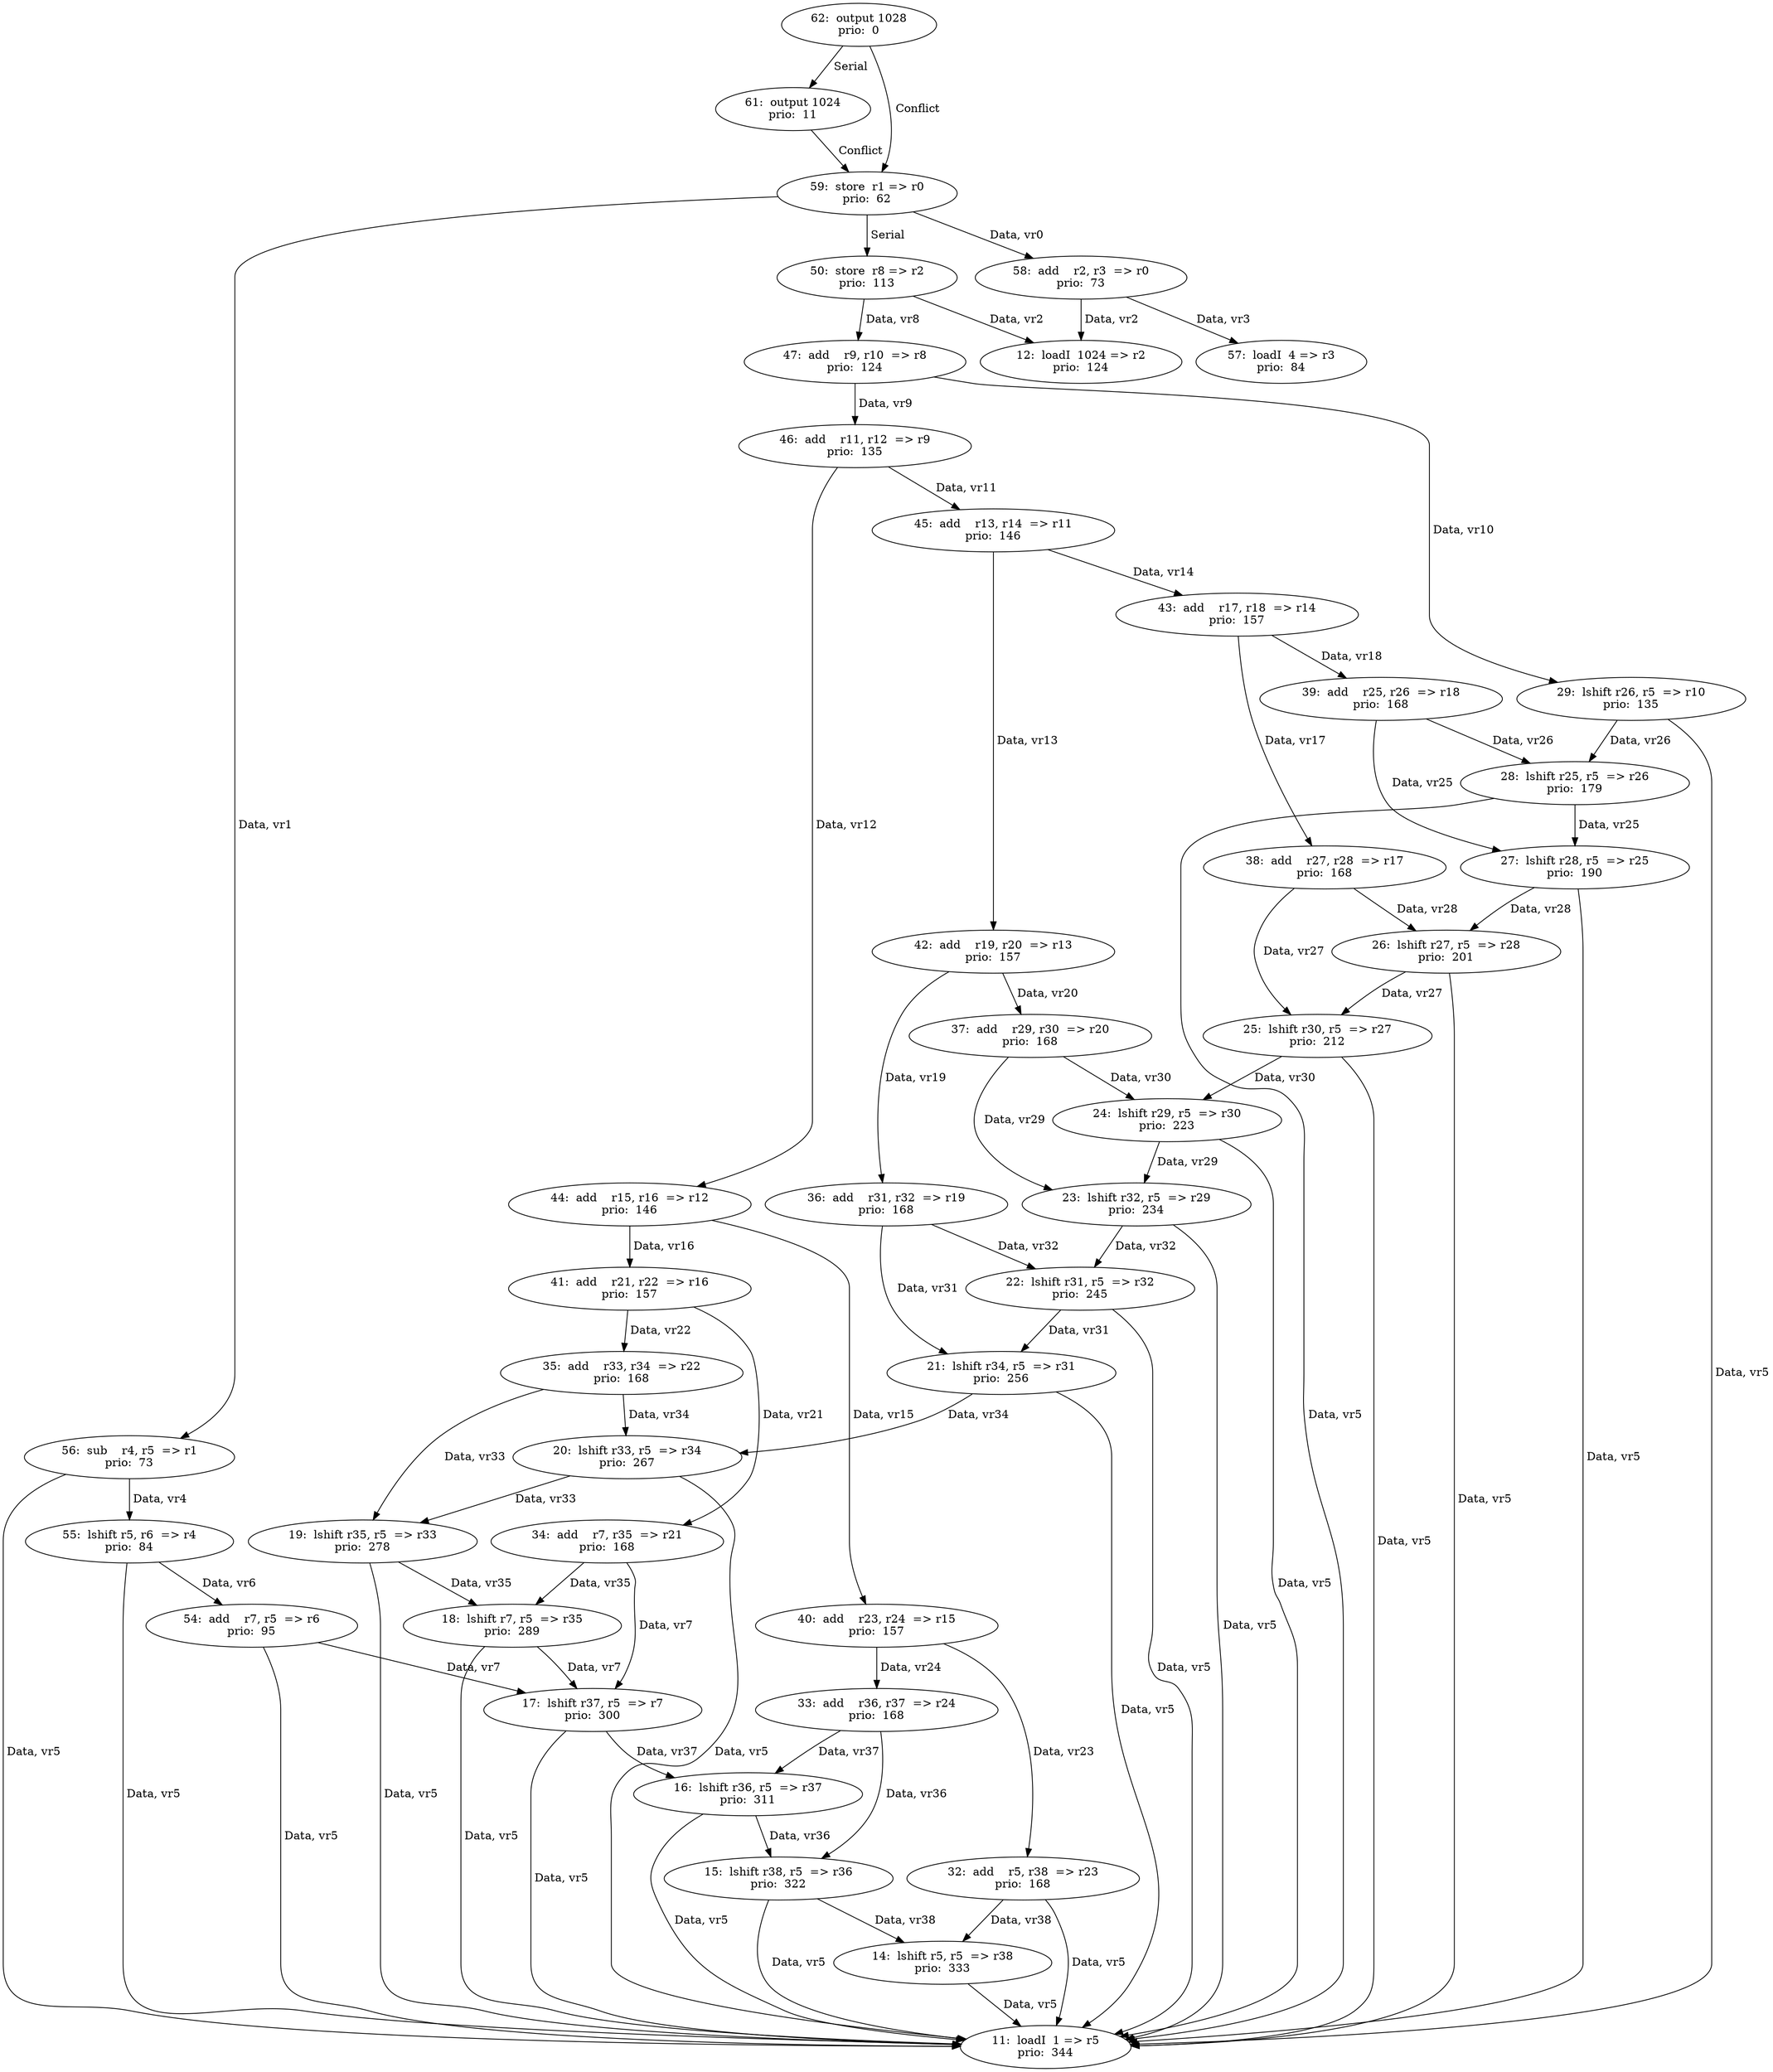 digraph DG {
  11 [label="11:  loadI  1 => r5
prio:  344"];
  12 [label="12:  loadI  1024 => r2
prio:  124"];
  14 [label="14:  lshift r5, r5  => r38
prio:  333"];
  15 [label="15:  lshift r38, r5  => r36
prio:  322"];
  16 [label="16:  lshift r36, r5  => r37
prio:  311"];
  17 [label="17:  lshift r37, r5  => r7
prio:  300"];
  18 [label="18:  lshift r7, r5  => r35
prio:  289"];
  19 [label="19:  lshift r35, r5  => r33
prio:  278"];
  20 [label="20:  lshift r33, r5  => r34
prio:  267"];
  21 [label="21:  lshift r34, r5  => r31
prio:  256"];
  22 [label="22:  lshift r31, r5  => r32
prio:  245"];
  23 [label="23:  lshift r32, r5  => r29
prio:  234"];
  24 [label="24:  lshift r29, r5  => r30
prio:  223"];
  25 [label="25:  lshift r30, r5  => r27
prio:  212"];
  26 [label="26:  lshift r27, r5  => r28
prio:  201"];
  27 [label="27:  lshift r28, r5  => r25
prio:  190"];
  28 [label="28:  lshift r25, r5  => r26
prio:  179"];
  29 [label="29:  lshift r26, r5  => r10
prio:  135"];
  32 [label="32:  add    r5, r38  => r23
prio:  168"];
  33 [label="33:  add    r36, r37  => r24
prio:  168"];
  34 [label="34:  add    r7, r35  => r21
prio:  168"];
  35 [label="35:  add    r33, r34  => r22
prio:  168"];
  36 [label="36:  add    r31, r32  => r19
prio:  168"];
  37 [label="37:  add    r29, r30  => r20
prio:  168"];
  38 [label="38:  add    r27, r28  => r17
prio:  168"];
  39 [label="39:  add    r25, r26  => r18
prio:  168"];
  40 [label="40:  add    r23, r24  => r15
prio:  157"];
  41 [label="41:  add    r21, r22  => r16
prio:  157"];
  42 [label="42:  add    r19, r20  => r13
prio:  157"];
  43 [label="43:  add    r17, r18  => r14
prio:  157"];
  44 [label="44:  add    r15, r16  => r12
prio:  146"];
  45 [label="45:  add    r13, r14  => r11
prio:  146"];
  46 [label="46:  add    r11, r12  => r9
prio:  135"];
  47 [label="47:  add    r9, r10  => r8
prio:  124"];
  50 [label="50:  store  r8 => r2
prio:  113"];
  54 [label="54:  add    r7, r5  => r6
prio:  95"];
  55 [label="55:  lshift r5, r6  => r4
prio:  84"];
  56 [label="56:  sub    r4, r5  => r1
prio:  73"];
  57 [label="57:  loadI  4 => r3
prio:  84"];
  58 [label="58:  add    r2, r3  => r0
prio:  73"];
  59 [label="59:  store  r1 => r0
prio:  62"];
  61 [label="61:  output 1024
prio:  11"];
  62 [label="62:  output 1028
prio:  0"];
  14 -> 11 [ label=" Data, vr5"];
  15 -> 14 [ label=" Data, vr38"];
  15 -> 11 [ label=" Data, vr5"];
  16 -> 15 [ label=" Data, vr36"];
  16 -> 11 [ label=" Data, vr5"];
  17 -> 16 [ label=" Data, vr37"];
  17 -> 11 [ label=" Data, vr5"];
  18 -> 17 [ label=" Data, vr7"];
  18 -> 11 [ label=" Data, vr5"];
  19 -> 18 [ label=" Data, vr35"];
  19 -> 11 [ label=" Data, vr5"];
  20 -> 19 [ label=" Data, vr33"];
  20 -> 11 [ label=" Data, vr5"];
  21 -> 20 [ label=" Data, vr34"];
  21 -> 11 [ label=" Data, vr5"];
  22 -> 21 [ label=" Data, vr31"];
  22 -> 11 [ label=" Data, vr5"];
  23 -> 22 [ label=" Data, vr32"];
  23 -> 11 [ label=" Data, vr5"];
  24 -> 23 [ label=" Data, vr29"];
  24 -> 11 [ label=" Data, vr5"];
  25 -> 24 [ label=" Data, vr30"];
  25 -> 11 [ label=" Data, vr5"];
  26 -> 25 [ label=" Data, vr27"];
  26 -> 11 [ label=" Data, vr5"];
  27 -> 26 [ label=" Data, vr28"];
  27 -> 11 [ label=" Data, vr5"];
  28 -> 27 [ label=" Data, vr25"];
  28 -> 11 [ label=" Data, vr5"];
  29 -> 28 [ label=" Data, vr26"];
  29 -> 11 [ label=" Data, vr5"];
  32 -> 11 [ label=" Data, vr5"];
  32 -> 14 [ label=" Data, vr38"];
  33 -> 15 [ label=" Data, vr36"];
  33 -> 16 [ label=" Data, vr37"];
  34 -> 17 [ label=" Data, vr7"];
  34 -> 18 [ label=" Data, vr35"];
  35 -> 19 [ label=" Data, vr33"];
  35 -> 20 [ label=" Data, vr34"];
  36 -> 21 [ label=" Data, vr31"];
  36 -> 22 [ label=" Data, vr32"];
  37 -> 23 [ label=" Data, vr29"];
  37 -> 24 [ label=" Data, vr30"];
  38 -> 25 [ label=" Data, vr27"];
  38 -> 26 [ label=" Data, vr28"];
  39 -> 27 [ label=" Data, vr25"];
  39 -> 28 [ label=" Data, vr26"];
  40 -> 32 [ label=" Data, vr23"];
  40 -> 33 [ label=" Data, vr24"];
  41 -> 34 [ label=" Data, vr21"];
  41 -> 35 [ label=" Data, vr22"];
  42 -> 36 [ label=" Data, vr19"];
  42 -> 37 [ label=" Data, vr20"];
  43 -> 38 [ label=" Data, vr17"];
  43 -> 39 [ label=" Data, vr18"];
  44 -> 40 [ label=" Data, vr15"];
  44 -> 41 [ label=" Data, vr16"];
  45 -> 42 [ label=" Data, vr13"];
  45 -> 43 [ label=" Data, vr14"];
  46 -> 45 [ label=" Data, vr11"];
  46 -> 44 [ label=" Data, vr12"];
  47 -> 46 [ label=" Data, vr9"];
  47 -> 29 [ label=" Data, vr10"];
  50 -> 47 [ label=" Data, vr8"];
  50 -> 12 [ label=" Data, vr2"];
  54 -> 17 [ label=" Data, vr7"];
  54 -> 11 [ label=" Data, vr5"];
  55 -> 11 [ label=" Data, vr5"];
  55 -> 54 [ label=" Data, vr6"];
  56 -> 55 [ label=" Data, vr4"];
  56 -> 11 [ label=" Data, vr5"];
  58 -> 12 [ label=" Data, vr2"];
  58 -> 57 [ label=" Data, vr3"];
  59 -> 56 [ label=" Data, vr1"];
  59 -> 58 [ label=" Data, vr0"];
  59 -> 50[ label=" Serial "];
  61 -> 59 [ label=" Conflict "];
  62 -> 61[ label=" Serial "];
  62 -> 59 [ label=" Conflict "];
}
